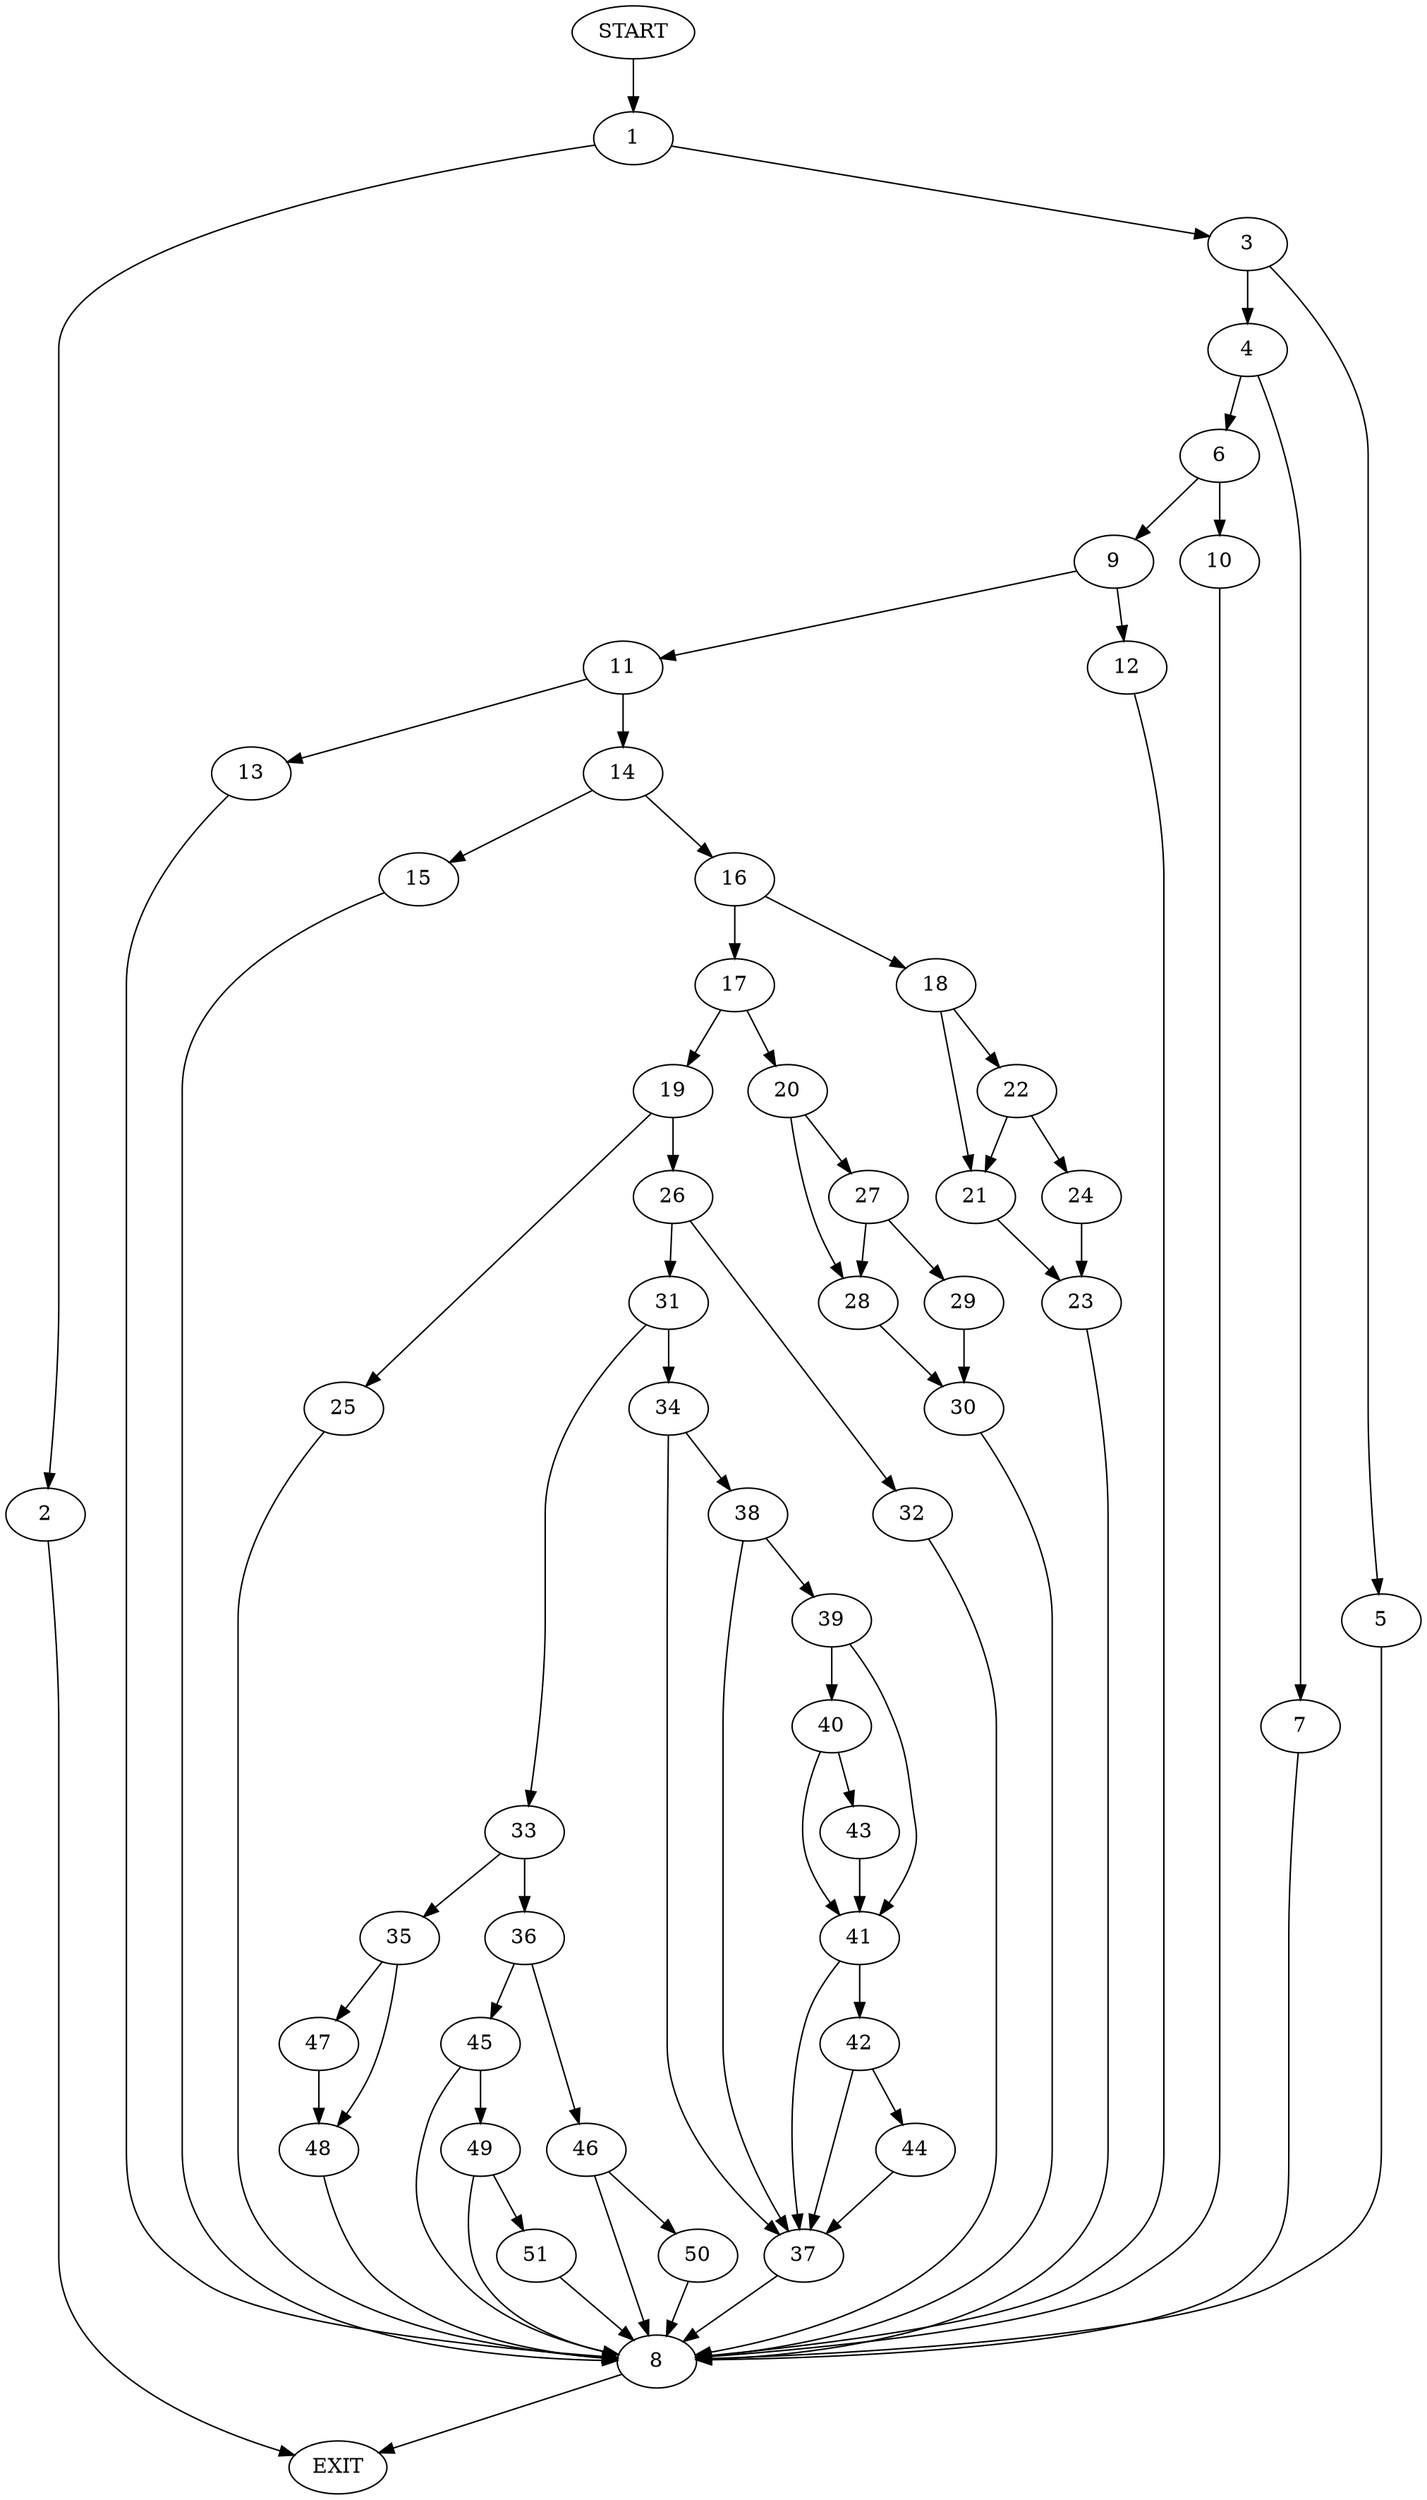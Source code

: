digraph {
0 [label="START"]
52 [label="EXIT"]
0 -> 1
1 -> 2
1 -> 3
2 -> 52
3 -> 4
3 -> 5
4 -> 6
4 -> 7
5 -> 8
8 -> 52
6 -> 9
6 -> 10
7 -> 8
10 -> 8
9 -> 11
9 -> 12
11 -> 13
11 -> 14
12 -> 8
14 -> 15
14 -> 16
13 -> 8
15 -> 8
16 -> 17
16 -> 18
17 -> 19
17 -> 20
18 -> 21
18 -> 22
21 -> 23
22 -> 21
22 -> 24
24 -> 23
23 -> 8
19 -> 25
19 -> 26
20 -> 27
20 -> 28
27 -> 29
27 -> 28
28 -> 30
29 -> 30
30 -> 8
26 -> 31
26 -> 32
25 -> 8
31 -> 33
31 -> 34
32 -> 8
33 -> 35
33 -> 36
34 -> 37
34 -> 38
37 -> 8
38 -> 37
38 -> 39
39 -> 40
39 -> 41
41 -> 37
41 -> 42
40 -> 43
40 -> 41
43 -> 41
42 -> 37
42 -> 44
44 -> 37
36 -> 45
36 -> 46
35 -> 47
35 -> 48
47 -> 48
48 -> 8
45 -> 8
45 -> 49
46 -> 50
46 -> 8
50 -> 8
49 -> 51
49 -> 8
51 -> 8
}
